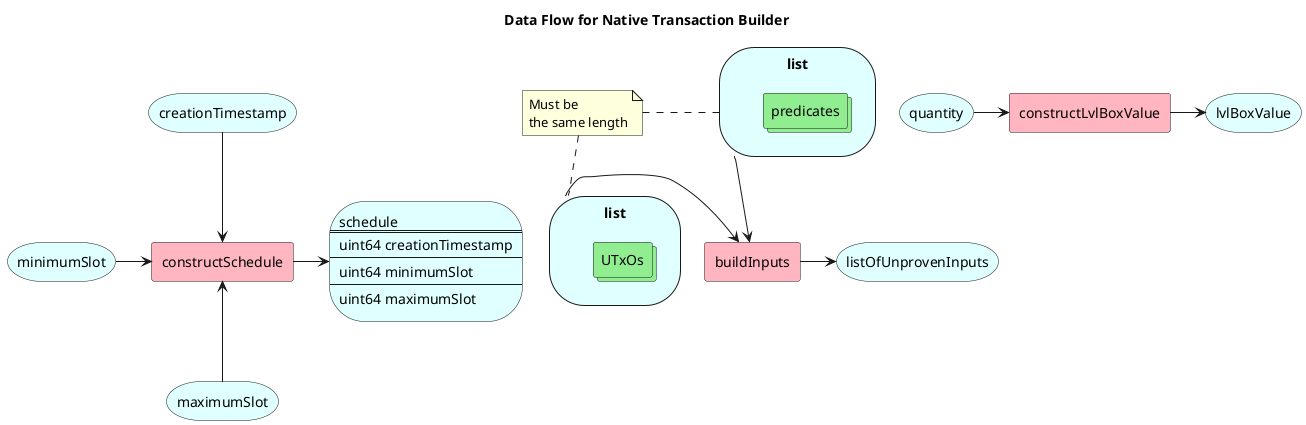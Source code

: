 @startuml
title Data Flow for Native Transaction Builder
skinparam rectangle {
  BackgroundColor LightPink
}
skinparam storage {
  BackgroundColor LightCyan
}
skinparam collections {
  BackgroundColor LightGreen
}
storage list as list_of_UTxOs {
  collections UTxOs
}
storage list as list_of_predicates {
  collections predicates
}
rectangle buildInputs
storage listOfUnprovenInputs
storage creationTimestamp
storage minimumSlot
storage maximumSlot
storage schedule [
schedule
==
uint64 creationTimestamp
--
uint64 minimumSlot
--
uint64 maximumSlot
]
rectangle constructSchedule
storage quantity
rectangle constructLvlBoxValue
storage lvlBoxValue

creationTimestamp --> constructSchedule
minimumSlot -> constructSchedule
constructSchedule <-- maximumSlot
constructSchedule -> schedule

list_of_predicates --> buildInputs
list_of_UTxOs -> buildInputs
buildInputs -> listOfUnprovenInputs

quantity -> constructLvlBoxValue
constructLvlBoxValue -> lvlBoxValue

note "Must be \nthe same length" as N1
N1 . list_of_predicates
N1 .. list_of_UTxOs
@enduml